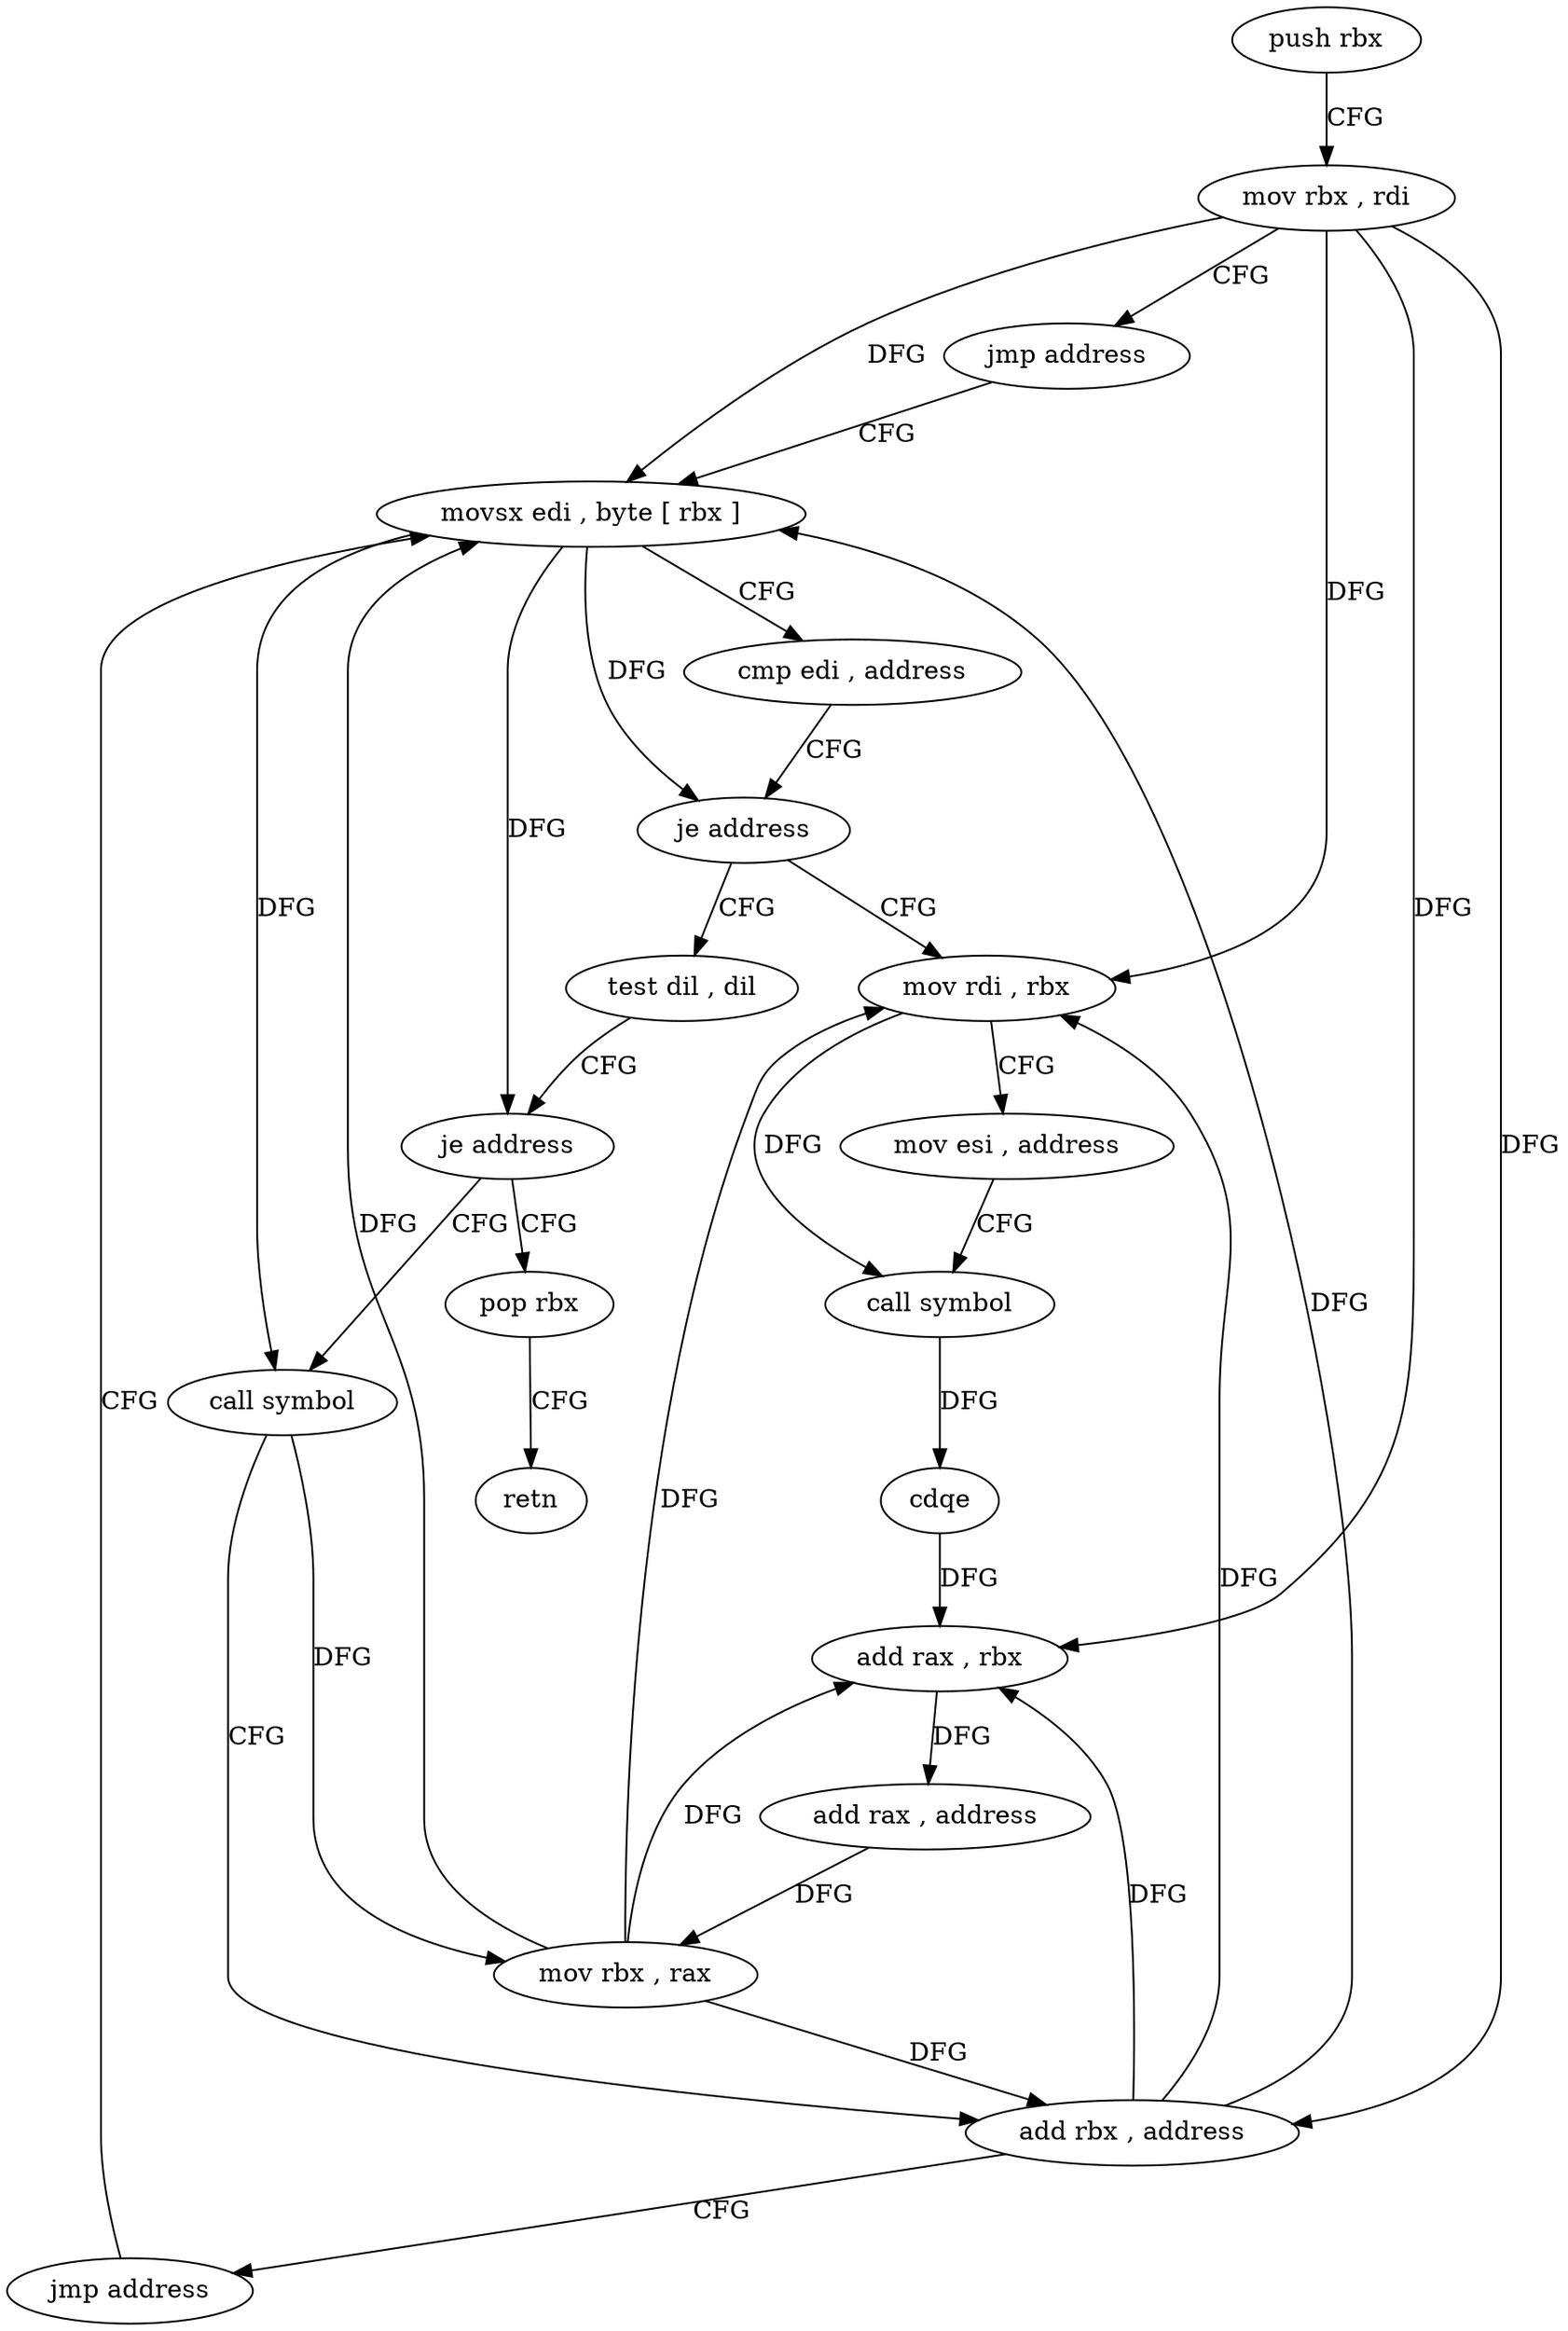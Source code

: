 digraph "func" {
"4202256" [label = "push rbx" ]
"4202257" [label = "mov rbx , rdi" ]
"4202260" [label = "jmp address" ]
"4202297" [label = "movsx edi , byte [ rbx ]" ]
"4202300" [label = "cmp edi , address" ]
"4202303" [label = "je address" ]
"4202272" [label = "mov rdi , rbx" ]
"4202305" [label = "test dil , dil" ]
"4202275" [label = "mov esi , address" ]
"4202280" [label = "call symbol" ]
"4202285" [label = "cdqe" ]
"4202287" [label = "add rax , rbx" ]
"4202290" [label = "add rax , address" ]
"4202294" [label = "mov rbx , rax" ]
"4202308" [label = "je address" ]
"4202321" [label = "pop rbx" ]
"4202310" [label = "call symbol" ]
"4202322" [label = "retn" ]
"4202315" [label = "add rbx , address" ]
"4202319" [label = "jmp address" ]
"4202256" -> "4202257" [ label = "CFG" ]
"4202257" -> "4202260" [ label = "CFG" ]
"4202257" -> "4202297" [ label = "DFG" ]
"4202257" -> "4202272" [ label = "DFG" ]
"4202257" -> "4202287" [ label = "DFG" ]
"4202257" -> "4202315" [ label = "DFG" ]
"4202260" -> "4202297" [ label = "CFG" ]
"4202297" -> "4202300" [ label = "CFG" ]
"4202297" -> "4202303" [ label = "DFG" ]
"4202297" -> "4202308" [ label = "DFG" ]
"4202297" -> "4202310" [ label = "DFG" ]
"4202300" -> "4202303" [ label = "CFG" ]
"4202303" -> "4202272" [ label = "CFG" ]
"4202303" -> "4202305" [ label = "CFG" ]
"4202272" -> "4202275" [ label = "CFG" ]
"4202272" -> "4202280" [ label = "DFG" ]
"4202305" -> "4202308" [ label = "CFG" ]
"4202275" -> "4202280" [ label = "CFG" ]
"4202280" -> "4202285" [ label = "DFG" ]
"4202285" -> "4202287" [ label = "DFG" ]
"4202287" -> "4202290" [ label = "DFG" ]
"4202290" -> "4202294" [ label = "DFG" ]
"4202294" -> "4202297" [ label = "DFG" ]
"4202294" -> "4202272" [ label = "DFG" ]
"4202294" -> "4202287" [ label = "DFG" ]
"4202294" -> "4202315" [ label = "DFG" ]
"4202308" -> "4202321" [ label = "CFG" ]
"4202308" -> "4202310" [ label = "CFG" ]
"4202321" -> "4202322" [ label = "CFG" ]
"4202310" -> "4202315" [ label = "CFG" ]
"4202310" -> "4202294" [ label = "DFG" ]
"4202315" -> "4202319" [ label = "CFG" ]
"4202315" -> "4202297" [ label = "DFG" ]
"4202315" -> "4202272" [ label = "DFG" ]
"4202315" -> "4202287" [ label = "DFG" ]
"4202319" -> "4202297" [ label = "CFG" ]
}
